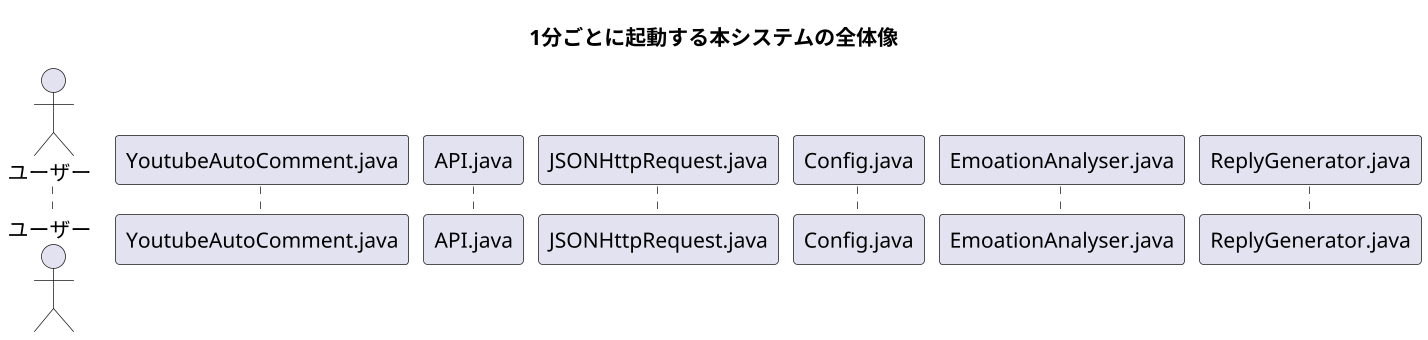 ' @file      YoutubeAutoComment_ScequenceDiagram_v01.pu
' @brief     高度情報演習2B プロジェクト計画書のシーケンス図の出力用ファイル
' @note      java -jar plantuml.jar -graphvizdot C:\Graphviz\bin\dot.exe -charset UTF-8 .\YoutubeAutoComment_ScequenceDiagram.pu
' @auther    AL18036 Kataoka Nagi
' @date      2020-12-16 10:23:46
' $Version   1.0
' $Revision  1.0
' @par       変更点：全体の草案の新規作成
' @see       https://qiita.com/opengl-8080/items/98c510b8ca060bdd2ea3

''''''''''''''''''''''''''''''''''''''''''''''''''''''''''''''''''''''''''''''''

@startuml out/ScequenceDiagram.png
scale 1.5
skinparam DefaultFontName メイリオ
' 可視性の変更
skinparam classAttributeIconSize 0

''''''''''''''''''''''''''''''''''''''''''''''''''

title
**1分ごとに起動する本システムの全体像**
end title

''''''''''''''''''''''''''''''''''''''''''''''''''''''''''''''''''''''''''''''''

actor ユーザー
participant YoutubeAutoComment.java
participant API.java
participant JSONHttpRequest.java
participant Config.java
participant EmoationAnalyser.java
participant ReplyGenerator.java


''''''''''''''''''''''''''''''''''''''''''''''''''''''''''''''''''''''''''''''''

@enduml
